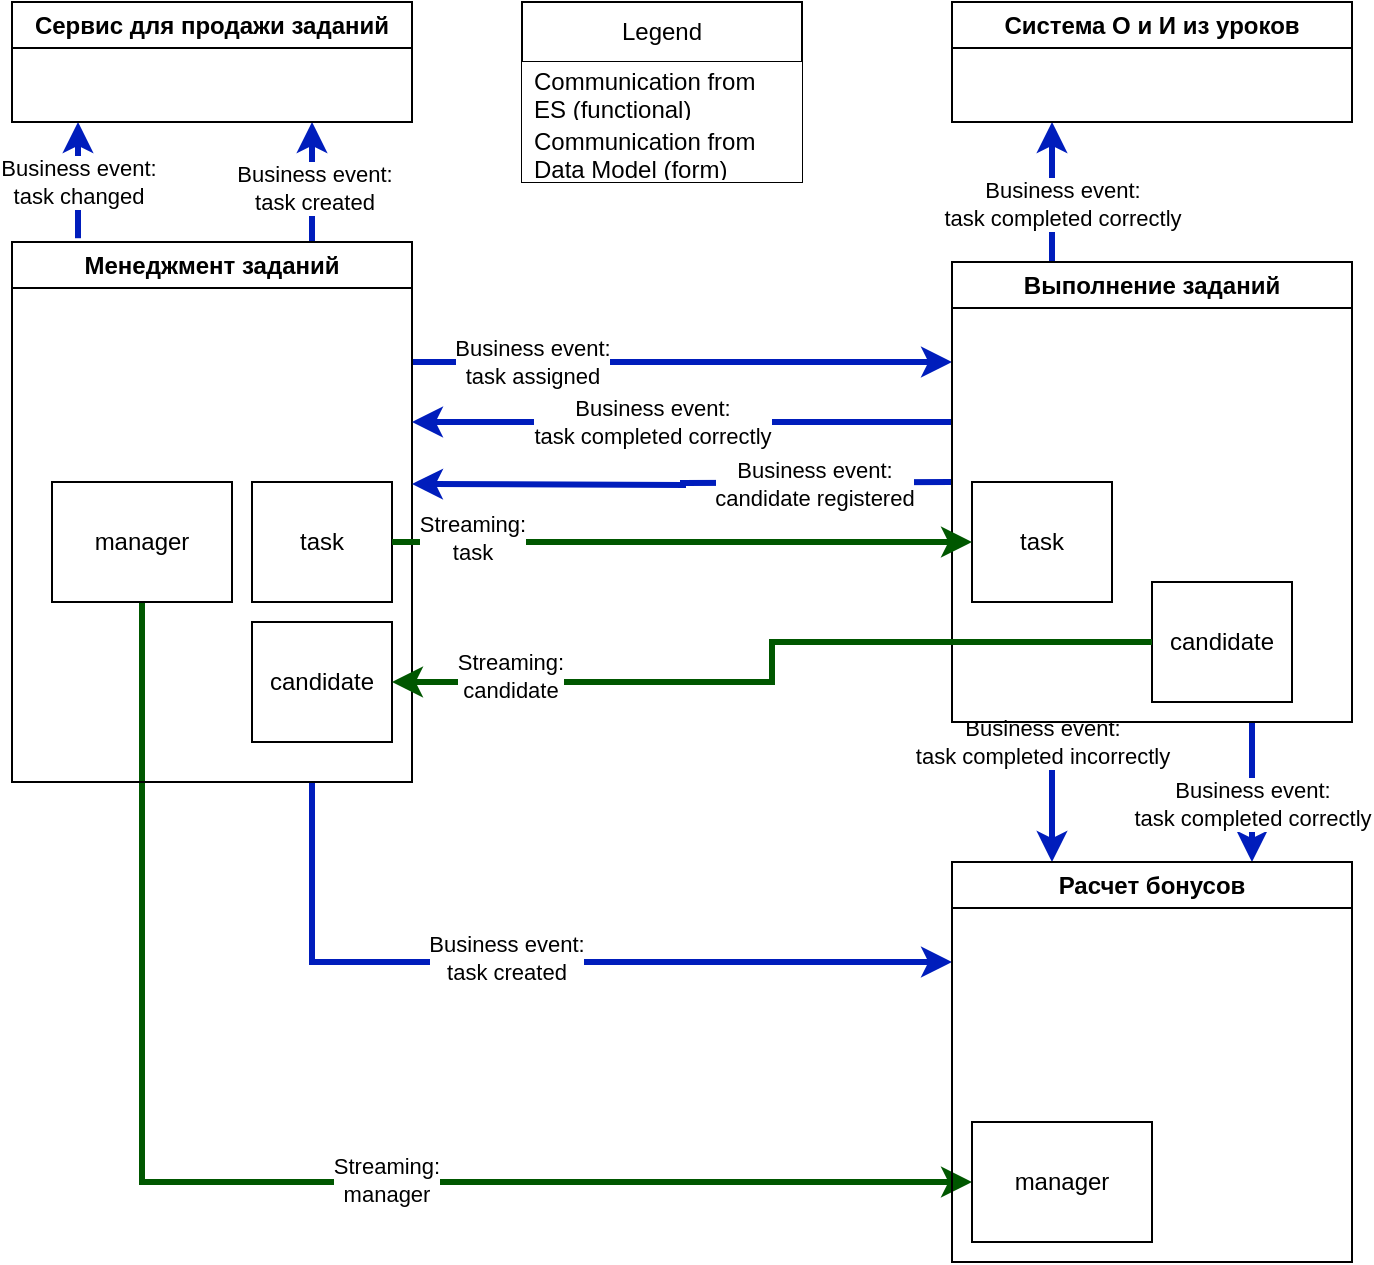 <mxfile version="27.1.5">
  <diagram id="R2lEEEUBdFMjLlhIrx00" name="Page-1">
    <mxGraphModel dx="2904" dy="1836" grid="1" gridSize="10" guides="1" tooltips="1" connect="1" arrows="1" fold="1" page="1" pageScale="1" pageWidth="850" pageHeight="1100" math="0" shadow="0" extFonts="Permanent Marker^https://fonts.googleapis.com/css?family=Permanent+Marker">
      <root>
        <mxCell id="0" />
        <mxCell id="1" parent="0" />
        <mxCell id="A5qnizQ3K4i67Cf3yoOn-18" style="edgeStyle=orthogonalEdgeStyle;rounded=0;orthogonalLoop=1;jettySize=auto;html=1;strokeColor=#001DBC;fillColor=#0050ef;strokeWidth=3;" edge="1" parent="1">
          <mxGeometry relative="1" as="geometry">
            <mxPoint x="-1420" y="-860" as="sourcePoint" />
            <mxPoint x="-1150" y="-860" as="targetPoint" />
          </mxGeometry>
        </mxCell>
        <mxCell id="A5qnizQ3K4i67Cf3yoOn-21" value="Business event:&lt;div&gt;task assigned&lt;/div&gt;" style="edgeLabel;html=1;align=center;verticalAlign=middle;resizable=0;points=[];" vertex="1" connectable="0" parent="A5qnizQ3K4i67Cf3yoOn-18">
          <mxGeometry x="-0.012" y="-2" relative="1" as="geometry">
            <mxPoint x="-74" y="-2" as="offset" />
          </mxGeometry>
        </mxCell>
        <mxCell id="A5qnizQ3K4i67Cf3yoOn-31" style="edgeStyle=orthogonalEdgeStyle;rounded=0;orthogonalLoop=1;jettySize=auto;html=1;exitX=0.75;exitY=1;exitDx=0;exitDy=0;entryX=0;entryY=0.25;entryDx=0;entryDy=0;fillColor=#0050ef;strokeColor=#001DBC;strokeWidth=3;" edge="1" parent="1" source="A5qnizQ3K4i67Cf3yoOn-3" target="A5qnizQ3K4i67Cf3yoOn-5">
          <mxGeometry relative="1" as="geometry" />
        </mxCell>
        <mxCell id="A5qnizQ3K4i67Cf3yoOn-32" value="Business event:&lt;div&gt;task created&lt;/div&gt;" style="edgeLabel;html=1;align=center;verticalAlign=middle;resizable=0;points=[];" vertex="1" connectable="0" parent="A5qnizQ3K4i67Cf3yoOn-31">
          <mxGeometry x="-0.091" y="2" relative="1" as="geometry">
            <mxPoint as="offset" />
          </mxGeometry>
        </mxCell>
        <mxCell id="A5qnizQ3K4i67Cf3yoOn-35" style="edgeStyle=orthogonalEdgeStyle;rounded=0;orthogonalLoop=1;jettySize=auto;html=1;exitX=0.75;exitY=0;exitDx=0;exitDy=0;fillColor=#0050ef;strokeColor=#001DBC;strokeWidth=3;entryX=0.75;entryY=1;entryDx=0;entryDy=0;" edge="1" parent="1" source="A5qnizQ3K4i67Cf3yoOn-3" target="A5qnizQ3K4i67Cf3yoOn-39">
          <mxGeometry relative="1" as="geometry">
            <mxPoint x="-1470" y="-1040" as="targetPoint" />
          </mxGeometry>
        </mxCell>
        <mxCell id="A5qnizQ3K4i67Cf3yoOn-36" value="Business event:&lt;div&gt;task created&lt;/div&gt;" style="edgeLabel;html=1;align=center;verticalAlign=middle;resizable=0;points=[];" vertex="1" connectable="0" parent="A5qnizQ3K4i67Cf3yoOn-35">
          <mxGeometry x="0.319" y="-1" relative="1" as="geometry">
            <mxPoint y="12" as="offset" />
          </mxGeometry>
        </mxCell>
        <mxCell id="A5qnizQ3K4i67Cf3yoOn-37" style="edgeStyle=orthogonalEdgeStyle;rounded=0;orthogonalLoop=1;jettySize=auto;html=1;exitX=0.165;exitY=-0.007;exitDx=0;exitDy=0;exitPerimeter=0;fillColor=#0050ef;strokeColor=#001DBC;strokeWidth=3;" edge="1" parent="1" source="A5qnizQ3K4i67Cf3yoOn-3">
          <mxGeometry relative="1" as="geometry">
            <mxPoint x="-1587" y="-980" as="targetPoint" />
          </mxGeometry>
        </mxCell>
        <mxCell id="A5qnizQ3K4i67Cf3yoOn-38" value="Business event:&lt;div&gt;task changed&lt;/div&gt;" style="edgeLabel;html=1;align=center;verticalAlign=middle;resizable=0;points=[];" vertex="1" connectable="0" parent="A5qnizQ3K4i67Cf3yoOn-37">
          <mxGeometry x="0.709" relative="1" as="geometry">
            <mxPoint y="21" as="offset" />
          </mxGeometry>
        </mxCell>
        <mxCell id="A5qnizQ3K4i67Cf3yoOn-44" style="edgeStyle=orthogonalEdgeStyle;rounded=0;orthogonalLoop=1;jettySize=auto;html=1;exitX=0.5;exitY=1;exitDx=0;exitDy=0;entryX=0;entryY=0.5;entryDx=0;entryDy=0;fillColor=#008a00;strokeColor=#005700;strokeWidth=3;" edge="1" parent="1" source="A5qnizQ3K4i67Cf3yoOn-46" target="A5qnizQ3K4i67Cf3yoOn-48">
          <mxGeometry relative="1" as="geometry" />
        </mxCell>
        <mxCell id="A5qnizQ3K4i67Cf3yoOn-49" value="Streaming:&lt;div&gt;manager&lt;/div&gt;" style="edgeLabel;html=1;align=center;verticalAlign=middle;resizable=0;points=[];" vertex="1" connectable="0" parent="A5qnizQ3K4i67Cf3yoOn-44">
          <mxGeometry x="0.17" y="1" relative="1" as="geometry">
            <mxPoint x="-1" as="offset" />
          </mxGeometry>
        </mxCell>
        <mxCell id="A5qnizQ3K4i67Cf3yoOn-3" value="Менеджмент заданий" style="swimlane;whiteSpace=wrap;html=1;startSize=23;" vertex="1" parent="1">
          <mxGeometry x="-1620" y="-920" width="200" height="270" as="geometry" />
        </mxCell>
        <mxCell id="A5qnizQ3K4i67Cf3yoOn-46" value="manager" style="rounded=0;whiteSpace=wrap;html=1;" vertex="1" parent="A5qnizQ3K4i67Cf3yoOn-3">
          <mxGeometry x="20" y="120" width="90" height="60" as="geometry" />
        </mxCell>
        <mxCell id="A5qnizQ3K4i67Cf3yoOn-50" value="task" style="rounded=0;whiteSpace=wrap;html=1;" vertex="1" parent="A5qnizQ3K4i67Cf3yoOn-3">
          <mxGeometry x="120" y="120" width="70" height="60" as="geometry" />
        </mxCell>
        <mxCell id="A5qnizQ3K4i67Cf3yoOn-58" value="candidate" style="rounded=0;whiteSpace=wrap;html=1;" vertex="1" parent="A5qnizQ3K4i67Cf3yoOn-3">
          <mxGeometry x="120" y="190" width="70" height="60" as="geometry" />
        </mxCell>
        <mxCell id="A5qnizQ3K4i67Cf3yoOn-22" style="edgeStyle=orthogonalEdgeStyle;rounded=0;orthogonalLoop=1;jettySize=auto;html=1;exitX=0.75;exitY=1;exitDx=0;exitDy=0;entryX=0.75;entryY=0;entryDx=0;entryDy=0;strokeWidth=3;strokeColor=#001DBC;fillColor=#0050ef;" edge="1" parent="1" source="A5qnizQ3K4i67Cf3yoOn-4" target="A5qnizQ3K4i67Cf3yoOn-5">
          <mxGeometry relative="1" as="geometry" />
        </mxCell>
        <mxCell id="A5qnizQ3K4i67Cf3yoOn-23" value="Business event:&lt;br&gt;task completed correctly" style="edgeLabel;html=1;align=center;verticalAlign=middle;resizable=0;points=[];" vertex="1" connectable="0" parent="A5qnizQ3K4i67Cf3yoOn-22">
          <mxGeometry x="-0.145" relative="1" as="geometry">
            <mxPoint y="11" as="offset" />
          </mxGeometry>
        </mxCell>
        <mxCell id="A5qnizQ3K4i67Cf3yoOn-24" style="edgeStyle=orthogonalEdgeStyle;rounded=0;orthogonalLoop=1;jettySize=auto;html=1;exitX=0.25;exitY=1;exitDx=0;exitDy=0;entryX=0.25;entryY=0;entryDx=0;entryDy=0;fillColor=#0050ef;strokeColor=#001DBC;strokeWidth=3;" edge="1" parent="1" source="A5qnizQ3K4i67Cf3yoOn-4" target="A5qnizQ3K4i67Cf3yoOn-5">
          <mxGeometry relative="1" as="geometry" />
        </mxCell>
        <mxCell id="A5qnizQ3K4i67Cf3yoOn-25" value="Business event:&lt;div&gt;task completed incorrectly&lt;/div&gt;" style="edgeLabel;html=1;align=center;verticalAlign=middle;resizable=0;points=[];" vertex="1" connectable="0" parent="A5qnizQ3K4i67Cf3yoOn-24">
          <mxGeometry x="-0.295" y="-3" relative="1" as="geometry">
            <mxPoint x="-2" y="-15" as="offset" />
          </mxGeometry>
        </mxCell>
        <mxCell id="A5qnizQ3K4i67Cf3yoOn-26" style="edgeStyle=orthogonalEdgeStyle;rounded=0;orthogonalLoop=1;jettySize=auto;html=1;fillColor=#0050ef;strokeColor=#001DBC;strokeWidth=3;" edge="1" parent="1">
          <mxGeometry relative="1" as="geometry">
            <mxPoint x="-1150" y="-830" as="sourcePoint" />
            <mxPoint x="-1420" y="-830" as="targetPoint" />
          </mxGeometry>
        </mxCell>
        <mxCell id="A5qnizQ3K4i67Cf3yoOn-27" value="Business event:&lt;br&gt;task completed correctly" style="edgeLabel;html=1;align=center;verticalAlign=middle;resizable=0;points=[];" vertex="1" connectable="0" parent="A5qnizQ3K4i67Cf3yoOn-26">
          <mxGeometry x="0.104" y="-2" relative="1" as="geometry">
            <mxPoint x="-1" y="2" as="offset" />
          </mxGeometry>
        </mxCell>
        <mxCell id="A5qnizQ3K4i67Cf3yoOn-33" style="edgeStyle=orthogonalEdgeStyle;rounded=0;orthogonalLoop=1;jettySize=auto;html=1;fillColor=#0050ef;strokeColor=#001DBC;strokeWidth=3;" edge="1" parent="1">
          <mxGeometry relative="1" as="geometry">
            <mxPoint x="-1150" y="-800" as="sourcePoint" />
            <mxPoint x="-1420" y="-799" as="targetPoint" />
          </mxGeometry>
        </mxCell>
        <mxCell id="A5qnizQ3K4i67Cf3yoOn-34" value="Business event:&lt;div&gt;candidate registered&lt;/div&gt;" style="edgeLabel;html=1;align=center;verticalAlign=middle;resizable=0;points=[];" vertex="1" connectable="0" parent="A5qnizQ3K4i67Cf3yoOn-33">
          <mxGeometry x="0.279" y="-1" relative="1" as="geometry">
            <mxPoint x="103" as="offset" />
          </mxGeometry>
        </mxCell>
        <mxCell id="A5qnizQ3K4i67Cf3yoOn-41" style="edgeStyle=orthogonalEdgeStyle;rounded=0;orthogonalLoop=1;jettySize=auto;html=1;exitX=0.25;exitY=0;exitDx=0;exitDy=0;entryX=0.25;entryY=1;entryDx=0;entryDy=0;fillColor=#0050ef;strokeColor=#001DBC;strokeWidth=3;" edge="1" parent="1" source="A5qnizQ3K4i67Cf3yoOn-4" target="A5qnizQ3K4i67Cf3yoOn-6">
          <mxGeometry relative="1" as="geometry" />
        </mxCell>
        <mxCell id="A5qnizQ3K4i67Cf3yoOn-43" value="Business event:&lt;div&gt;task completed correctly&lt;/div&gt;" style="edgeLabel;html=1;align=center;verticalAlign=middle;resizable=0;points=[];" vertex="1" connectable="0" parent="A5qnizQ3K4i67Cf3yoOn-41">
          <mxGeometry x="0.01" y="-1" relative="1" as="geometry">
            <mxPoint x="4" y="6" as="offset" />
          </mxGeometry>
        </mxCell>
        <mxCell id="A5qnizQ3K4i67Cf3yoOn-4" value="Выполнение заданий" style="swimlane;whiteSpace=wrap;html=1;" vertex="1" parent="1">
          <mxGeometry x="-1150" y="-910" width="200" height="230" as="geometry" />
        </mxCell>
        <mxCell id="A5qnizQ3K4i67Cf3yoOn-53" value="task" style="rounded=0;whiteSpace=wrap;html=1;" vertex="1" parent="A5qnizQ3K4i67Cf3yoOn-4">
          <mxGeometry x="10" y="110" width="70" height="60" as="geometry" />
        </mxCell>
        <mxCell id="A5qnizQ3K4i67Cf3yoOn-57" value="candidate" style="rounded=0;whiteSpace=wrap;html=1;" vertex="1" parent="A5qnizQ3K4i67Cf3yoOn-4">
          <mxGeometry x="100" y="160" width="70" height="60" as="geometry" />
        </mxCell>
        <mxCell id="A5qnizQ3K4i67Cf3yoOn-5" value="Расчет бонусов" style="swimlane;whiteSpace=wrap;html=1;" vertex="1" parent="1">
          <mxGeometry x="-1150" y="-610" width="200" height="200" as="geometry" />
        </mxCell>
        <mxCell id="A5qnizQ3K4i67Cf3yoOn-48" value="manager" style="rounded=0;whiteSpace=wrap;html=1;" vertex="1" parent="A5qnizQ3K4i67Cf3yoOn-5">
          <mxGeometry x="10" y="130" width="90" height="60" as="geometry" />
        </mxCell>
        <mxCell id="A5qnizQ3K4i67Cf3yoOn-6" value="Cистема О и И из уроков" style="swimlane;whiteSpace=wrap;html=1;" vertex="1" parent="1">
          <mxGeometry x="-1150" y="-1040" width="200" height="60" as="geometry" />
        </mxCell>
        <mxCell id="A5qnizQ3K4i67Cf3yoOn-14" value="Legend" style="swimlane;fontStyle=0;childLayout=stackLayout;horizontal=1;startSize=30;horizontalStack=0;resizeParent=1;resizeParentMax=0;resizeLast=0;collapsible=1;marginBottom=0;whiteSpace=wrap;html=1;" vertex="1" parent="1">
          <mxGeometry x="-1365" y="-1040" width="140" height="90" as="geometry" />
        </mxCell>
        <mxCell id="A5qnizQ3K4i67Cf3yoOn-15" value="&lt;font style=&quot;color: light-dark(rgb(0, 0, 0), rgb(0, 0, 255)); background-color: light-dark(rgb(255, 255, 255), rgb(255, 255, 255));&quot;&gt;Communication from ES (functional)&lt;/font&gt;" style="text;strokeColor=none;fillColor=light-dark(#FFFFFF,#FFFFFF);align=left;verticalAlign=middle;spacingLeft=4;spacingRight=4;overflow=hidden;points=[[0,0.5],[1,0.5]];portConstraint=eastwest;rotatable=0;whiteSpace=wrap;html=1;" vertex="1" parent="A5qnizQ3K4i67Cf3yoOn-14">
          <mxGeometry y="30" width="140" height="30" as="geometry" />
        </mxCell>
        <mxCell id="A5qnizQ3K4i67Cf3yoOn-16" value="&lt;font style=&quot;color: light-dark(rgb(0, 0, 0), rgb(51, 255, 51));&quot;&gt;Communication from Data Model (form)&lt;/font&gt;" style="text;strokeColor=none;fillColor=light-dark(#FFFFFF,#FFFFFF);align=left;verticalAlign=middle;spacingLeft=4;spacingRight=4;overflow=hidden;points=[[0,0.5],[1,0.5]];portConstraint=eastwest;rotatable=0;whiteSpace=wrap;html=1;" vertex="1" parent="A5qnizQ3K4i67Cf3yoOn-14">
          <mxGeometry y="60" width="140" height="30" as="geometry" />
        </mxCell>
        <mxCell id="A5qnizQ3K4i67Cf3yoOn-39" value="Сервис для продажи заданий" style="swimlane;whiteSpace=wrap;html=1;" vertex="1" parent="1">
          <mxGeometry x="-1620" y="-1040" width="200" height="60" as="geometry" />
        </mxCell>
        <mxCell id="A5qnizQ3K4i67Cf3yoOn-59" style="edgeStyle=orthogonalEdgeStyle;rounded=0;orthogonalLoop=1;jettySize=auto;html=1;exitX=1;exitY=0.5;exitDx=0;exitDy=0;entryX=0;entryY=0.5;entryDx=0;entryDy=0;fillColor=#008a00;strokeColor=#005700;strokeWidth=3;" edge="1" parent="1" source="A5qnizQ3K4i67Cf3yoOn-50" target="A5qnizQ3K4i67Cf3yoOn-53">
          <mxGeometry relative="1" as="geometry" />
        </mxCell>
        <mxCell id="A5qnizQ3K4i67Cf3yoOn-60" value="Streaming:&lt;div&gt;task&lt;/div&gt;" style="edgeLabel;html=1;align=center;verticalAlign=middle;resizable=0;points=[];" vertex="1" connectable="0" parent="A5qnizQ3K4i67Cf3yoOn-59">
          <mxGeometry x="-0.731" y="2" relative="1" as="geometry">
            <mxPoint x="1" as="offset" />
          </mxGeometry>
        </mxCell>
        <mxCell id="A5qnizQ3K4i67Cf3yoOn-61" style="edgeStyle=orthogonalEdgeStyle;rounded=0;orthogonalLoop=1;jettySize=auto;html=1;exitX=0;exitY=0.5;exitDx=0;exitDy=0;entryX=1;entryY=0.5;entryDx=0;entryDy=0;fillColor=#008a00;strokeColor=#005700;strokeWidth=3;" edge="1" parent="1" source="A5qnizQ3K4i67Cf3yoOn-57" target="A5qnizQ3K4i67Cf3yoOn-58">
          <mxGeometry relative="1" as="geometry" />
        </mxCell>
        <mxCell id="A5qnizQ3K4i67Cf3yoOn-62" value="Streaming:&lt;div&gt;candidate&lt;/div&gt;" style="edgeLabel;html=1;align=center;verticalAlign=middle;resizable=0;points=[];" vertex="1" connectable="0" parent="A5qnizQ3K4i67Cf3yoOn-61">
          <mxGeometry x="0.713" y="-3" relative="1" as="geometry">
            <mxPoint x="1" as="offset" />
          </mxGeometry>
        </mxCell>
      </root>
    </mxGraphModel>
  </diagram>
</mxfile>
